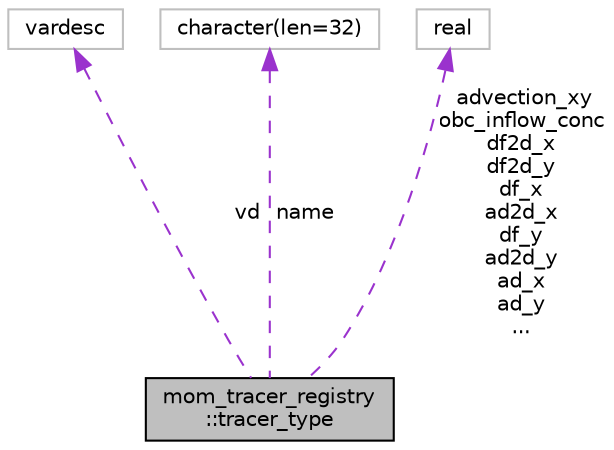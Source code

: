 digraph "mom_tracer_registry::tracer_type"
{
 // INTERACTIVE_SVG=YES
  edge [fontname="Helvetica",fontsize="10",labelfontname="Helvetica",labelfontsize="10"];
  node [fontname="Helvetica",fontsize="10",shape=record];
  Node1 [label="mom_tracer_registry\l::tracer_type",height=0.2,width=0.4,color="black", fillcolor="grey75", style="filled", fontcolor="black"];
  Node2 -> Node1 [dir="back",color="darkorchid3",fontsize="10",style="dashed",label=" vd" ,fontname="Helvetica"];
  Node2 [label="vardesc",height=0.2,width=0.4,color="grey75", fillcolor="white", style="filled"];
  Node3 -> Node1 [dir="back",color="darkorchid3",fontsize="10",style="dashed",label=" name" ,fontname="Helvetica"];
  Node3 [label="character(len=32)",height=0.2,width=0.4,color="grey75", fillcolor="white", style="filled"];
  Node4 -> Node1 [dir="back",color="darkorchid3",fontsize="10",style="dashed",label=" advection_xy\nobc_inflow_conc\ndf2d_x\ndf2d_y\ndf_x\nad2d_x\ndf_y\nad2d_y\nad_x\nad_y\n..." ,fontname="Helvetica"];
  Node4 [label="real",height=0.2,width=0.4,color="grey75", fillcolor="white", style="filled"];
}
